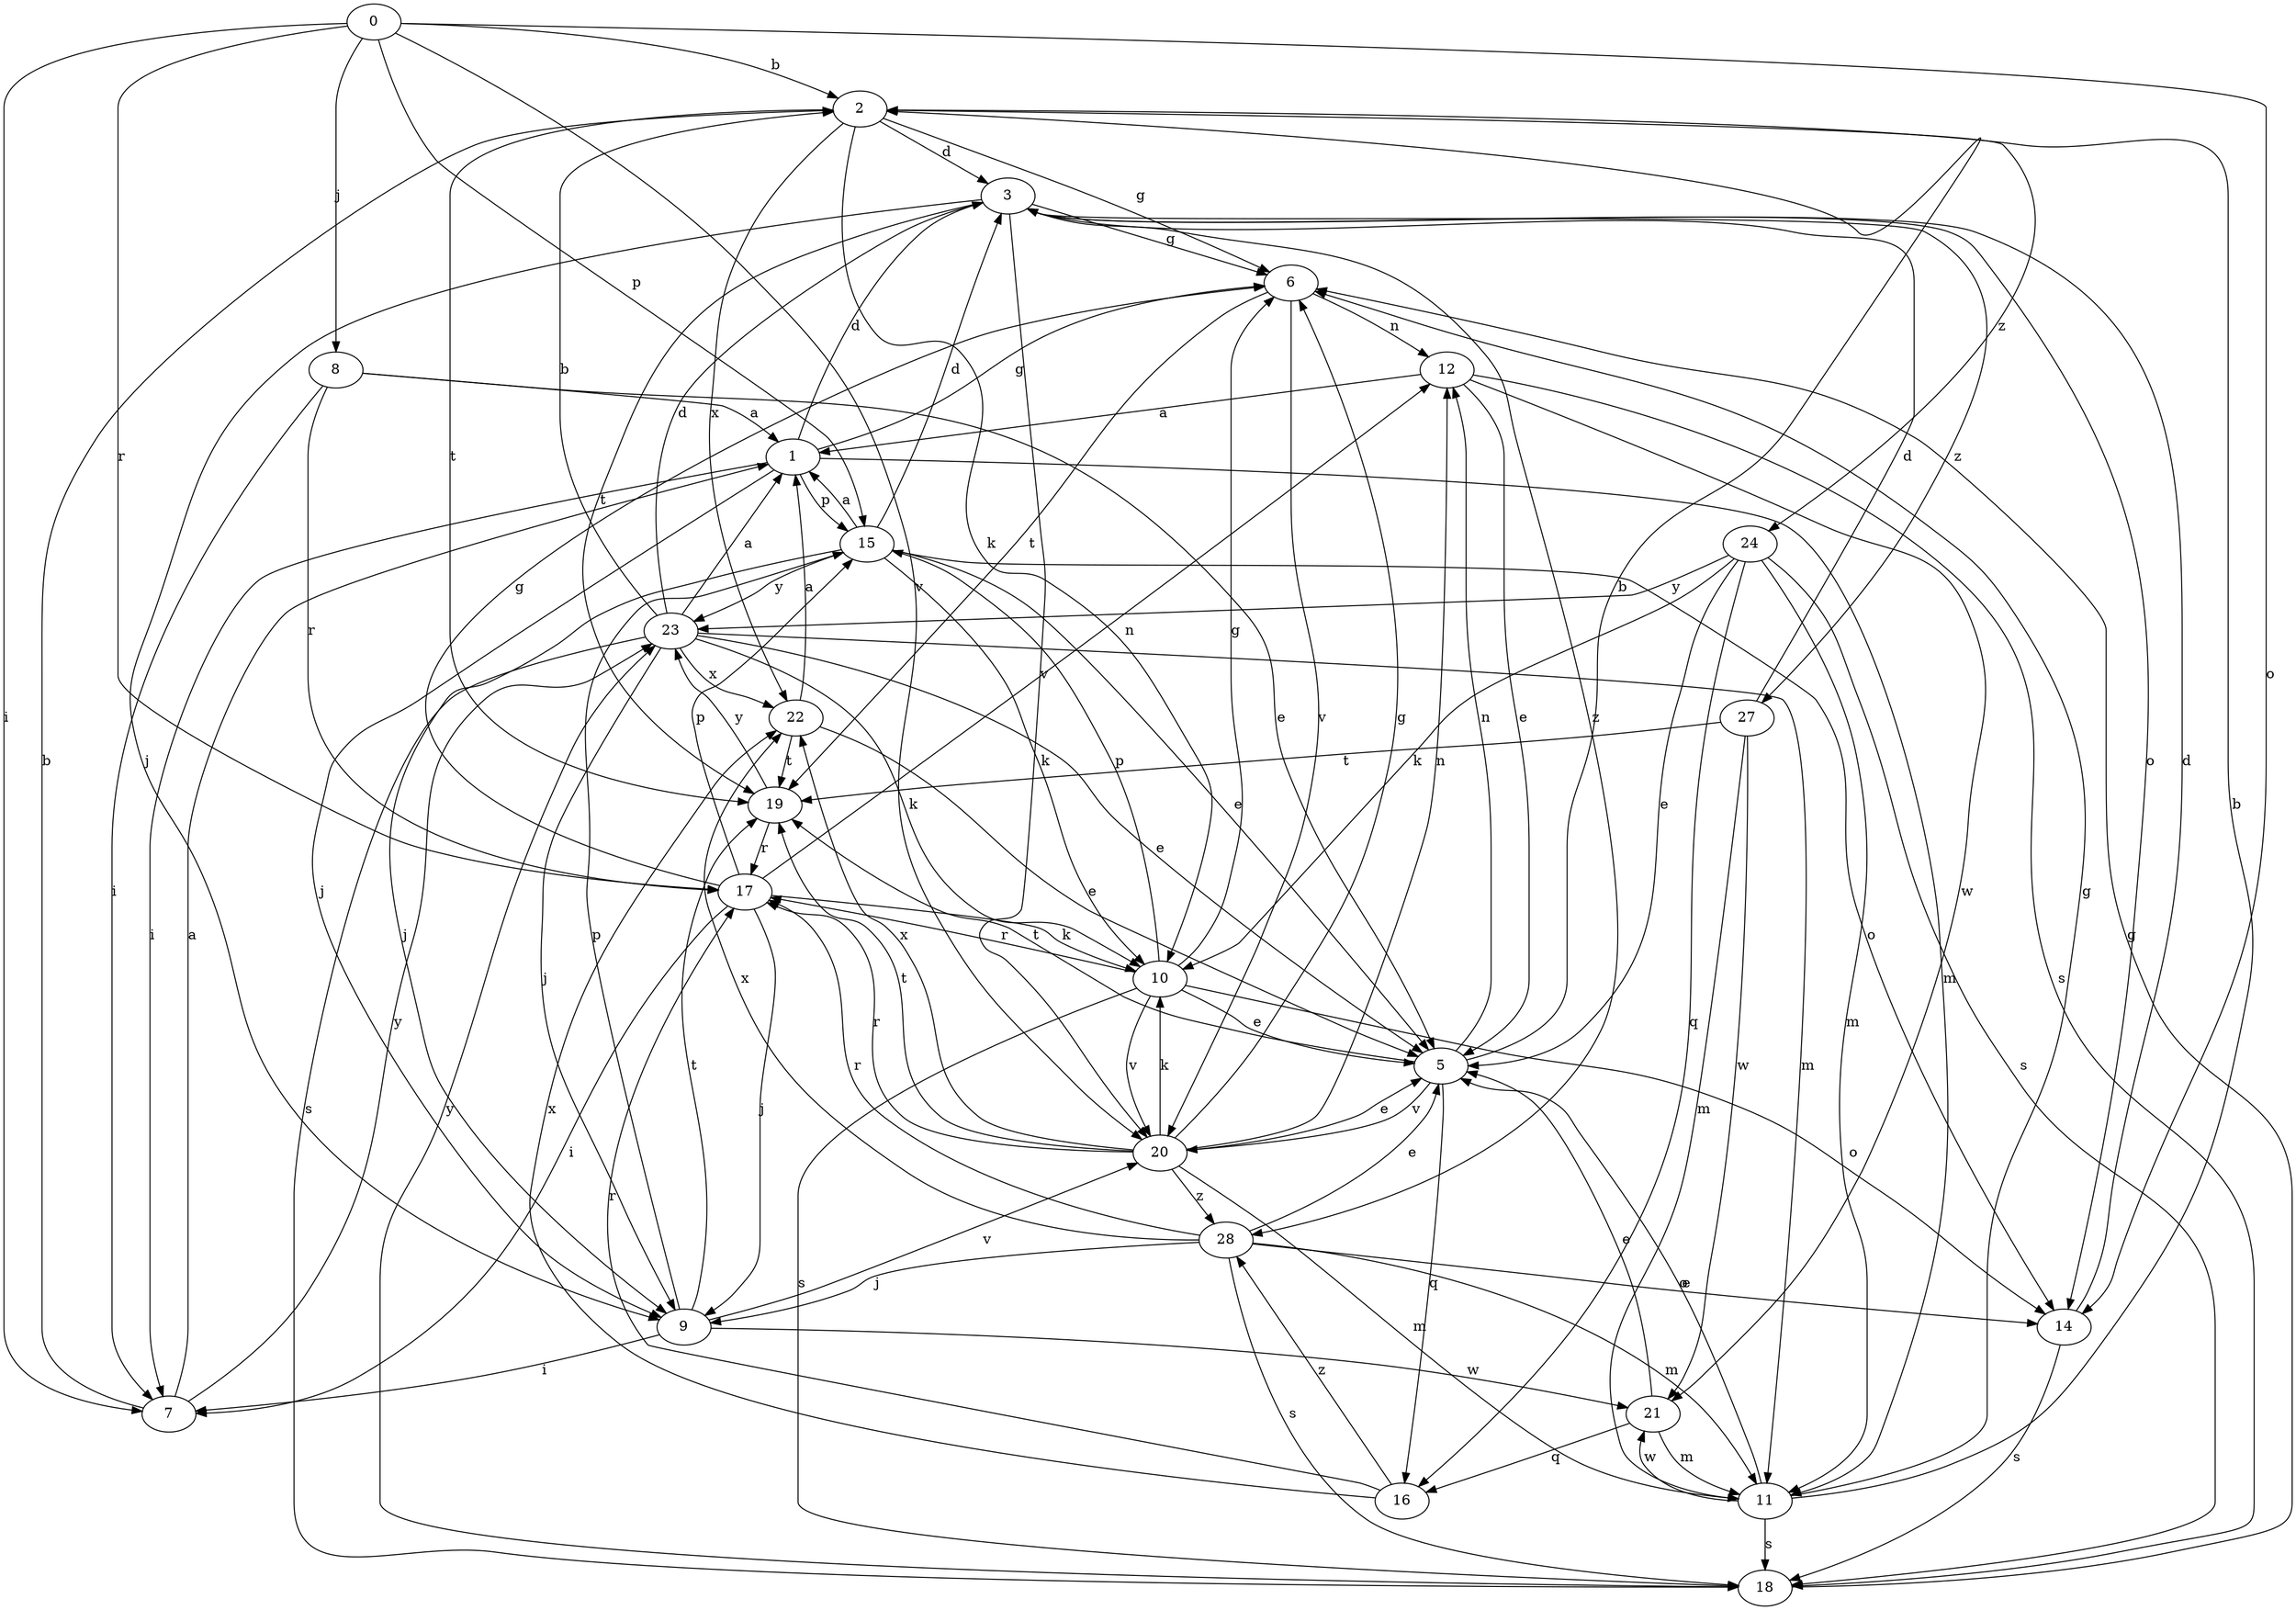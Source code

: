 strict digraph  {
0;
1;
2;
3;
5;
6;
7;
8;
9;
10;
11;
12;
14;
15;
16;
17;
18;
19;
20;
21;
22;
23;
24;
27;
28;
0 -> 2  [label=b];
0 -> 7  [label=i];
0 -> 8  [label=j];
0 -> 14  [label=o];
0 -> 15  [label=p];
0 -> 17  [label=r];
0 -> 20  [label=v];
1 -> 3  [label=d];
1 -> 6  [label=g];
1 -> 7  [label=i];
1 -> 9  [label=j];
1 -> 11  [label=m];
1 -> 15  [label=p];
2 -> 3  [label=d];
2 -> 6  [label=g];
2 -> 10  [label=k];
2 -> 19  [label=t];
2 -> 22  [label=x];
2 -> 24  [label=z];
3 -> 6  [label=g];
3 -> 9  [label=j];
3 -> 14  [label=o];
3 -> 19  [label=t];
3 -> 20  [label=v];
3 -> 27  [label=z];
3 -> 28  [label=z];
5 -> 2  [label=b];
5 -> 12  [label=n];
5 -> 16  [label=q];
5 -> 19  [label=t];
5 -> 20  [label=v];
6 -> 12  [label=n];
6 -> 19  [label=t];
6 -> 20  [label=v];
7 -> 1  [label=a];
7 -> 2  [label=b];
7 -> 23  [label=y];
8 -> 1  [label=a];
8 -> 5  [label=e];
8 -> 7  [label=i];
8 -> 17  [label=r];
9 -> 7  [label=i];
9 -> 15  [label=p];
9 -> 19  [label=t];
9 -> 20  [label=v];
9 -> 21  [label=w];
10 -> 5  [label=e];
10 -> 6  [label=g];
10 -> 14  [label=o];
10 -> 15  [label=p];
10 -> 17  [label=r];
10 -> 18  [label=s];
10 -> 20  [label=v];
11 -> 2  [label=b];
11 -> 5  [label=e];
11 -> 6  [label=g];
11 -> 18  [label=s];
11 -> 21  [label=w];
12 -> 1  [label=a];
12 -> 5  [label=e];
12 -> 18  [label=s];
12 -> 21  [label=w];
14 -> 3  [label=d];
14 -> 18  [label=s];
15 -> 1  [label=a];
15 -> 3  [label=d];
15 -> 5  [label=e];
15 -> 9  [label=j];
15 -> 10  [label=k];
15 -> 14  [label=o];
15 -> 23  [label=y];
16 -> 17  [label=r];
16 -> 22  [label=x];
16 -> 28  [label=z];
17 -> 6  [label=g];
17 -> 7  [label=i];
17 -> 9  [label=j];
17 -> 10  [label=k];
17 -> 12  [label=n];
17 -> 15  [label=p];
18 -> 6  [label=g];
18 -> 23  [label=y];
19 -> 17  [label=r];
19 -> 23  [label=y];
20 -> 5  [label=e];
20 -> 6  [label=g];
20 -> 10  [label=k];
20 -> 11  [label=m];
20 -> 12  [label=n];
20 -> 17  [label=r];
20 -> 19  [label=t];
20 -> 22  [label=x];
20 -> 28  [label=z];
21 -> 5  [label=e];
21 -> 11  [label=m];
21 -> 16  [label=q];
22 -> 1  [label=a];
22 -> 5  [label=e];
22 -> 19  [label=t];
23 -> 1  [label=a];
23 -> 2  [label=b];
23 -> 3  [label=d];
23 -> 5  [label=e];
23 -> 9  [label=j];
23 -> 10  [label=k];
23 -> 11  [label=m];
23 -> 18  [label=s];
23 -> 22  [label=x];
24 -> 5  [label=e];
24 -> 10  [label=k];
24 -> 11  [label=m];
24 -> 16  [label=q];
24 -> 18  [label=s];
24 -> 23  [label=y];
27 -> 3  [label=d];
27 -> 11  [label=m];
27 -> 19  [label=t];
27 -> 21  [label=w];
28 -> 5  [label=e];
28 -> 9  [label=j];
28 -> 11  [label=m];
28 -> 14  [label=o];
28 -> 17  [label=r];
28 -> 18  [label=s];
28 -> 22  [label=x];
}
